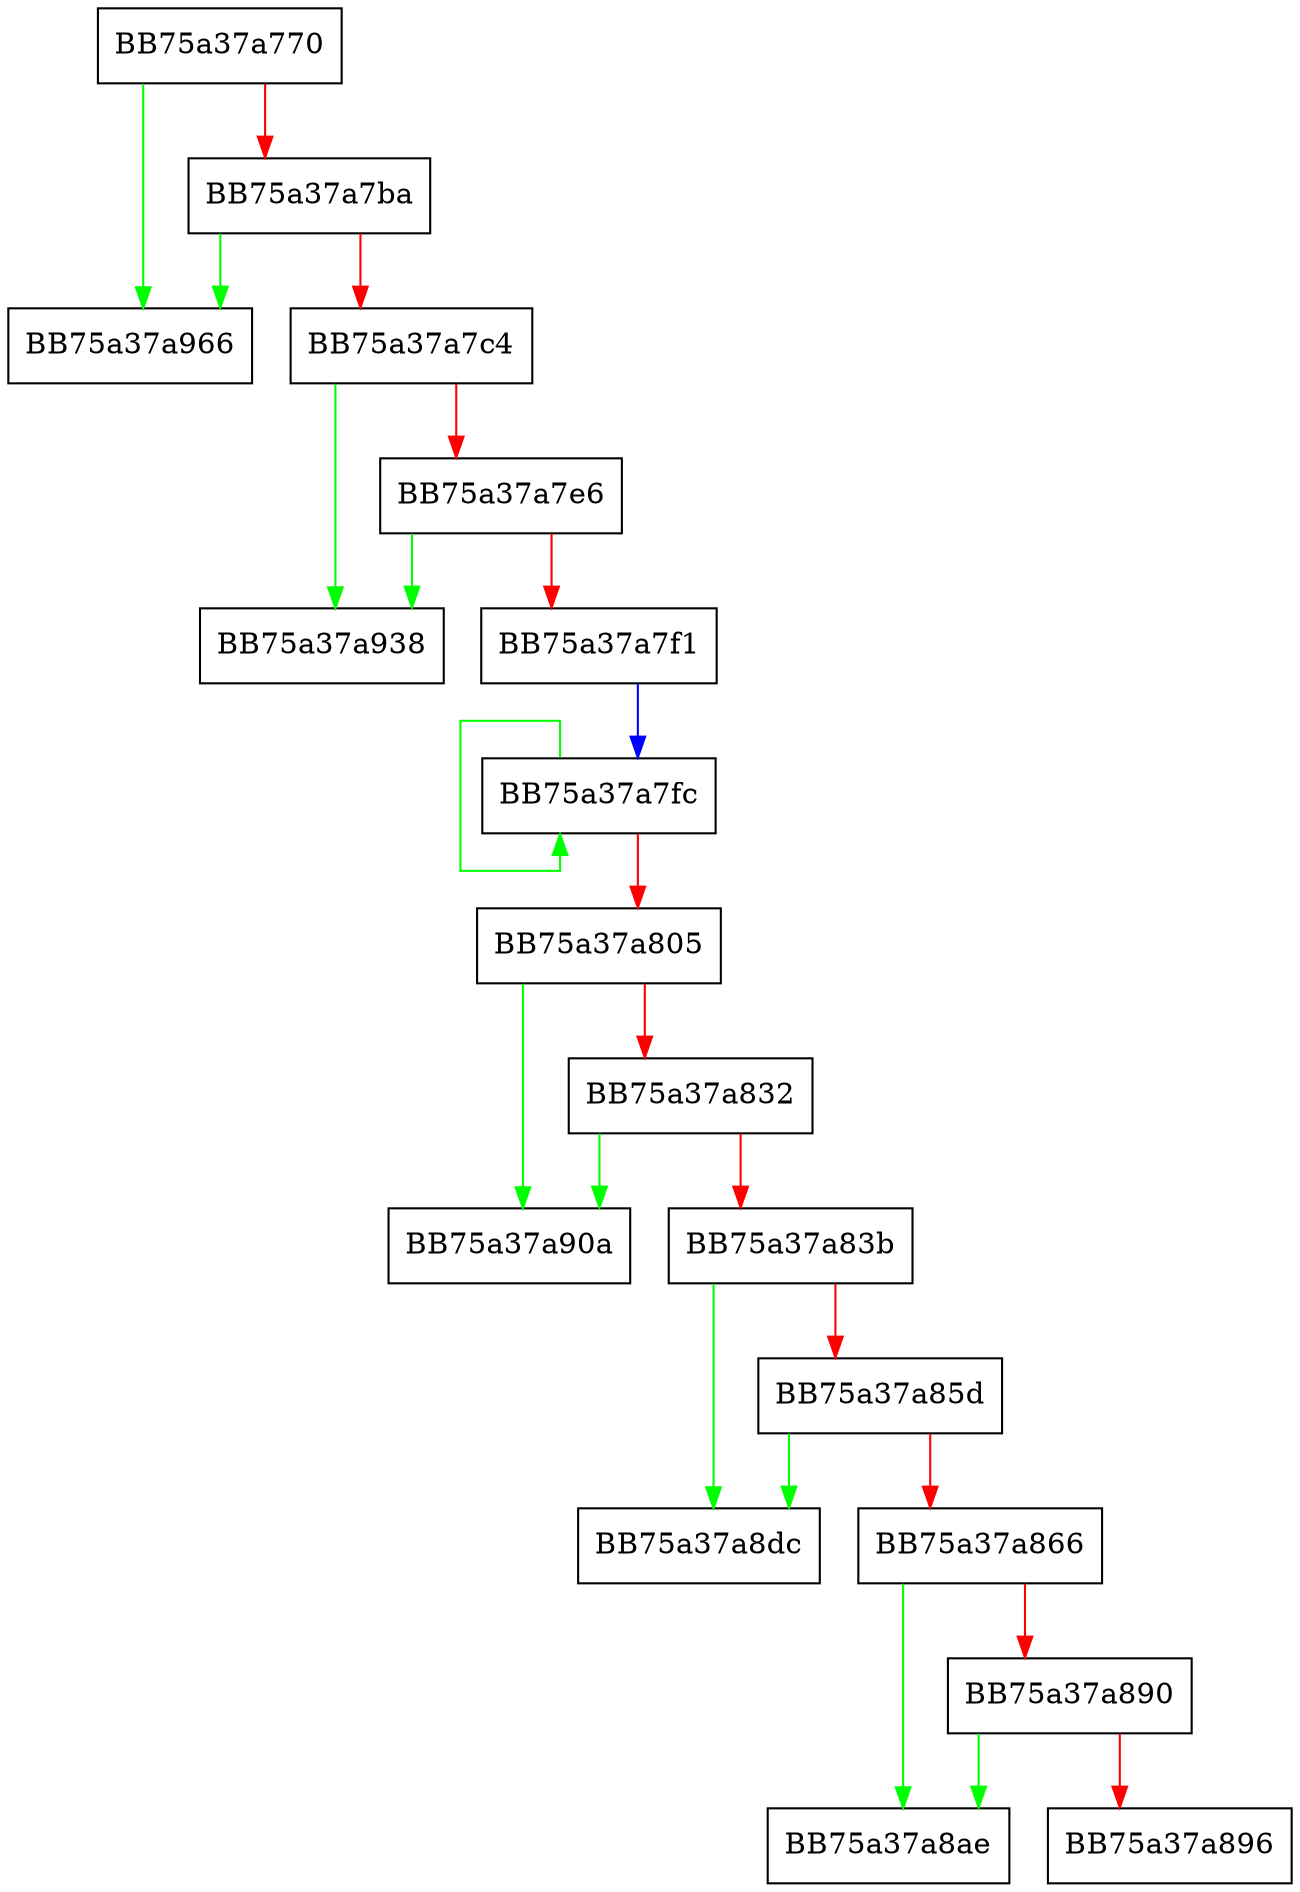 digraph Serialize {
  node [shape="box"];
  graph [splines=ortho];
  BB75a37a770 -> BB75a37a966 [color="green"];
  BB75a37a770 -> BB75a37a7ba [color="red"];
  BB75a37a7ba -> BB75a37a966 [color="green"];
  BB75a37a7ba -> BB75a37a7c4 [color="red"];
  BB75a37a7c4 -> BB75a37a938 [color="green"];
  BB75a37a7c4 -> BB75a37a7e6 [color="red"];
  BB75a37a7e6 -> BB75a37a938 [color="green"];
  BB75a37a7e6 -> BB75a37a7f1 [color="red"];
  BB75a37a7f1 -> BB75a37a7fc [color="blue"];
  BB75a37a7fc -> BB75a37a7fc [color="green"];
  BB75a37a7fc -> BB75a37a805 [color="red"];
  BB75a37a805 -> BB75a37a90a [color="green"];
  BB75a37a805 -> BB75a37a832 [color="red"];
  BB75a37a832 -> BB75a37a90a [color="green"];
  BB75a37a832 -> BB75a37a83b [color="red"];
  BB75a37a83b -> BB75a37a8dc [color="green"];
  BB75a37a83b -> BB75a37a85d [color="red"];
  BB75a37a85d -> BB75a37a8dc [color="green"];
  BB75a37a85d -> BB75a37a866 [color="red"];
  BB75a37a866 -> BB75a37a8ae [color="green"];
  BB75a37a866 -> BB75a37a890 [color="red"];
  BB75a37a890 -> BB75a37a8ae [color="green"];
  BB75a37a890 -> BB75a37a896 [color="red"];
}